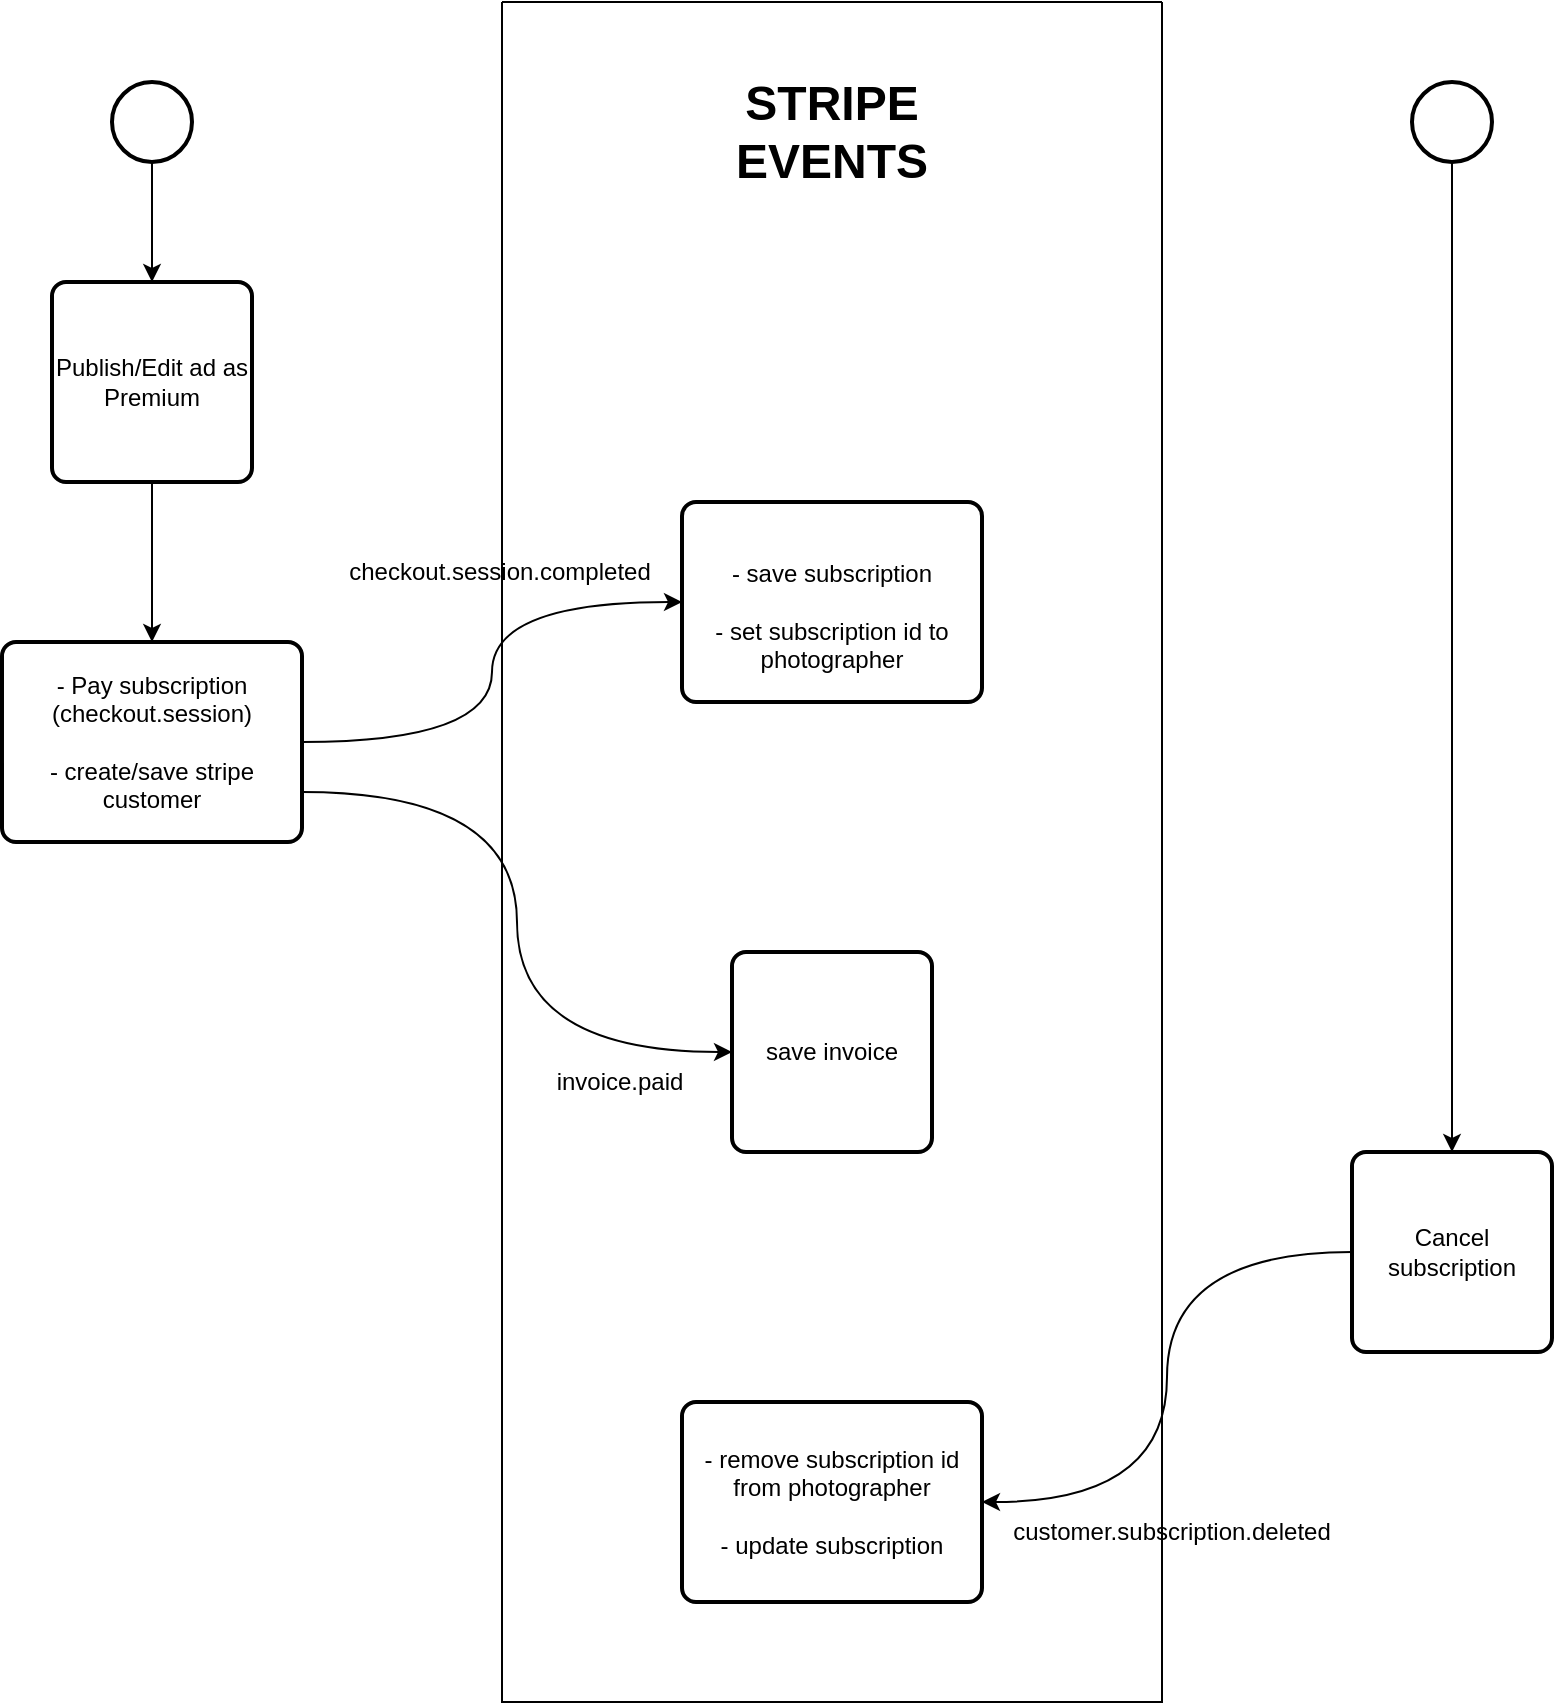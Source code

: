<mxfile version="24.7.7">
  <diagram name="Pàgina-1" id="FQhIHKyydwHqLgrKrVZE">
    <mxGraphModel dx="1169" dy="1723" grid="1" gridSize="10" guides="1" tooltips="1" connect="1" arrows="1" fold="1" page="1" pageScale="1" pageWidth="827" pageHeight="1169" math="0" shadow="0">
      <root>
        <mxCell id="0" />
        <mxCell id="1" parent="0" />
        <mxCell id="0WtTFYDZuwJzZL72vCQi-1" value="" style="strokeWidth=2;html=1;shape=mxgraph.flowchart.start_2;whiteSpace=wrap;labelBackgroundColor=none;" vertex="1" parent="1">
          <mxGeometry x="70" y="100" width="40" height="40" as="geometry" />
        </mxCell>
        <mxCell id="0WtTFYDZuwJzZL72vCQi-2" value="Publish/Edit ad as Premium" style="rounded=1;whiteSpace=wrap;html=1;absoluteArcSize=1;arcSize=14;strokeWidth=2;labelBackgroundColor=none;" vertex="1" parent="1">
          <mxGeometry x="40" y="200" width="100" height="100" as="geometry" />
        </mxCell>
        <mxCell id="0WtTFYDZuwJzZL72vCQi-3" value="&lt;div&gt;- Pay subscription (checkout.session)&lt;/div&gt;&lt;div&gt;&lt;br&gt;&lt;div&gt;- create/save stripe customer&lt;/div&gt;&lt;/div&gt;" style="rounded=1;whiteSpace=wrap;html=1;absoluteArcSize=1;arcSize=14;strokeWidth=2;labelBackgroundColor=none;" vertex="1" parent="1">
          <mxGeometry x="15" y="380" width="150" height="100" as="geometry" />
        </mxCell>
        <mxCell id="0WtTFYDZuwJzZL72vCQi-4" value="" style="strokeWidth=2;html=1;shape=mxgraph.flowchart.start_2;whiteSpace=wrap;labelBackgroundColor=none;" vertex="1" parent="1">
          <mxGeometry x="720" y="100" width="40" height="40" as="geometry" />
        </mxCell>
        <mxCell id="0WtTFYDZuwJzZL72vCQi-5" value="&lt;div&gt;&lt;br&gt;&lt;/div&gt;&lt;div&gt;- save subscription&lt;/div&gt;&lt;div&gt;&lt;br&gt;&lt;/div&gt;&lt;div&gt;- set subscription id to photographer&lt;br&gt;&lt;/div&gt;" style="rounded=1;whiteSpace=wrap;html=1;absoluteArcSize=1;arcSize=14;strokeWidth=2;labelBackgroundColor=none;" vertex="1" parent="1">
          <mxGeometry x="355" y="310" width="150" height="100" as="geometry" />
        </mxCell>
        <mxCell id="0WtTFYDZuwJzZL72vCQi-6" value="" style="curved=1;endArrow=classic;html=1;rounded=0;exitX=1;exitY=0.5;exitDx=0;exitDy=0;entryX=0;entryY=0.5;entryDx=0;entryDy=0;edgeStyle=orthogonalEdgeStyle;labelBackgroundColor=none;fontColor=default;" edge="1" parent="1" source="0WtTFYDZuwJzZL72vCQi-3" target="0WtTFYDZuwJzZL72vCQi-5">
          <mxGeometry width="50" height="50" relative="1" as="geometry">
            <mxPoint x="190" y="390" as="sourcePoint" />
            <mxPoint x="250" y="310" as="targetPoint" />
          </mxGeometry>
        </mxCell>
        <mxCell id="0WtTFYDZuwJzZL72vCQi-8" value="checkout.session.completed" style="text;html=1;align=center;verticalAlign=middle;whiteSpace=wrap;rounded=0;labelBackgroundColor=none;" vertex="1" parent="1">
          <mxGeometry x="234" y="330" width="60" height="30" as="geometry" />
        </mxCell>
        <mxCell id="0WtTFYDZuwJzZL72vCQi-9" value="" style="curved=1;endArrow=classic;html=1;rounded=0;exitX=1;exitY=0.75;exitDx=0;exitDy=0;entryX=0;entryY=0.5;entryDx=0;entryDy=0;edgeStyle=orthogonalEdgeStyle;labelBackgroundColor=none;fontColor=default;" edge="1" target="0WtTFYDZuwJzZL72vCQi-11" parent="1" source="0WtTFYDZuwJzZL72vCQi-3">
          <mxGeometry width="50" height="50" relative="1" as="geometry">
            <mxPoint x="160" y="660" as="sourcePoint" />
            <mxPoint x="270" y="540" as="targetPoint" />
          </mxGeometry>
        </mxCell>
        <mxCell id="0WtTFYDZuwJzZL72vCQi-10" value="invoice.paid" style="text;html=1;align=center;verticalAlign=middle;whiteSpace=wrap;rounded=0;labelBackgroundColor=none;" vertex="1" parent="1">
          <mxGeometry x="294" y="585" width="60" height="30" as="geometry" />
        </mxCell>
        <mxCell id="0WtTFYDZuwJzZL72vCQi-11" value="save invoice" style="rounded=1;whiteSpace=wrap;html=1;absoluteArcSize=1;arcSize=14;strokeWidth=2;labelBackgroundColor=none;" vertex="1" parent="1">
          <mxGeometry x="380" y="535" width="100" height="100" as="geometry" />
        </mxCell>
        <mxCell id="0WtTFYDZuwJzZL72vCQi-12" value="Cancel subscription" style="rounded=1;whiteSpace=wrap;html=1;absoluteArcSize=1;arcSize=14;strokeWidth=2;labelBackgroundColor=none;" vertex="1" parent="1">
          <mxGeometry x="690" y="635" width="100" height="100" as="geometry" />
        </mxCell>
        <mxCell id="0WtTFYDZuwJzZL72vCQi-13" value="&lt;div align=&quot;center&quot;&gt;- remove subscription id from photographer&lt;/div&gt;&lt;div align=&quot;center&quot;&gt;&lt;br&gt;&lt;/div&gt;&lt;div align=&quot;center&quot;&gt;- update subscription&lt;br&gt;&lt;/div&gt;" style="rounded=1;whiteSpace=wrap;html=1;absoluteArcSize=1;arcSize=14;strokeWidth=2;align=center;labelBackgroundColor=none;" vertex="1" parent="1">
          <mxGeometry x="355" y="760" width="150" height="100" as="geometry" />
        </mxCell>
        <mxCell id="0WtTFYDZuwJzZL72vCQi-15" value="" style="curved=1;endArrow=classic;html=1;rounded=0;exitX=0;exitY=0.5;exitDx=0;exitDy=0;entryX=1;entryY=0.5;entryDx=0;entryDy=0;edgeStyle=orthogonalEdgeStyle;labelBackgroundColor=none;fontColor=default;" edge="1" parent="1" source="0WtTFYDZuwJzZL72vCQi-12" target="0WtTFYDZuwJzZL72vCQi-13">
          <mxGeometry width="50" height="50" relative="1" as="geometry">
            <mxPoint x="460" y="710" as="sourcePoint" />
            <mxPoint x="700" y="840" as="targetPoint" />
          </mxGeometry>
        </mxCell>
        <mxCell id="0WtTFYDZuwJzZL72vCQi-16" value="customer.subscription.deleted" style="text;html=1;align=center;verticalAlign=middle;whiteSpace=wrap;rounded=0;labelBackgroundColor=none;" vertex="1" parent="1">
          <mxGeometry x="570" y="810" width="60" height="30" as="geometry" />
        </mxCell>
        <mxCell id="0WtTFYDZuwJzZL72vCQi-17" value="" style="endArrow=classic;html=1;rounded=0;exitX=0.5;exitY=1;exitDx=0;exitDy=0;exitPerimeter=0;labelBackgroundColor=none;fontColor=default;" edge="1" parent="1" source="0WtTFYDZuwJzZL72vCQi-1" target="0WtTFYDZuwJzZL72vCQi-2">
          <mxGeometry width="50" height="50" relative="1" as="geometry">
            <mxPoint x="89.23" y="140" as="sourcePoint" />
            <mxPoint x="89" y="200" as="targetPoint" />
          </mxGeometry>
        </mxCell>
        <mxCell id="0WtTFYDZuwJzZL72vCQi-18" value="" style="endArrow=classic;html=1;rounded=0;entryX=0.5;entryY=0;entryDx=0;entryDy=0;labelBackgroundColor=none;fontColor=default;" edge="1" parent="1" target="0WtTFYDZuwJzZL72vCQi-3">
          <mxGeometry width="50" height="50" relative="1" as="geometry">
            <mxPoint x="90" y="300" as="sourcePoint" />
            <mxPoint x="89.74" y="360" as="targetPoint" />
          </mxGeometry>
        </mxCell>
        <mxCell id="0WtTFYDZuwJzZL72vCQi-19" value="" style="endArrow=classic;html=1;rounded=0;exitX=0.5;exitY=1;exitDx=0;exitDy=0;exitPerimeter=0;labelBackgroundColor=none;fontColor=default;" edge="1" parent="1" source="0WtTFYDZuwJzZL72vCQi-4" target="0WtTFYDZuwJzZL72vCQi-12">
          <mxGeometry width="50" height="50" relative="1" as="geometry">
            <mxPoint x="739.47" y="190" as="sourcePoint" />
            <mxPoint x="739" y="630" as="targetPoint" />
          </mxGeometry>
        </mxCell>
        <mxCell id="0WtTFYDZuwJzZL72vCQi-22" value="" style="swimlane;startSize=0;labelBackgroundColor=none;" vertex="1" parent="1">
          <mxGeometry x="265" y="60" width="330" height="850" as="geometry" />
        </mxCell>
        <mxCell id="0WtTFYDZuwJzZL72vCQi-20" value="&lt;h1&gt;&lt;font color=&quot;#000000&quot;&gt;STRIPE EVENTS&lt;/font&gt;&lt;/h1&gt;" style="text;html=1;align=center;verticalAlign=middle;whiteSpace=wrap;rounded=0;labelBackgroundColor=none;" vertex="1" parent="0WtTFYDZuwJzZL72vCQi-22">
          <mxGeometry x="135" y="50" width="60" height="30" as="geometry" />
        </mxCell>
      </root>
    </mxGraphModel>
  </diagram>
</mxfile>
